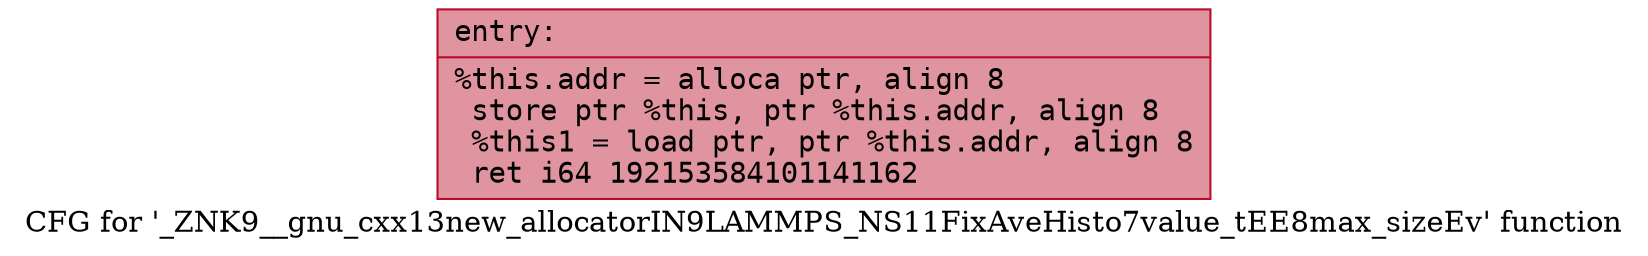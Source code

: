 digraph "CFG for '_ZNK9__gnu_cxx13new_allocatorIN9LAMMPS_NS11FixAveHisto7value_tEE8max_sizeEv' function" {
	label="CFG for '_ZNK9__gnu_cxx13new_allocatorIN9LAMMPS_NS11FixAveHisto7value_tEE8max_sizeEv' function";

	Node0x55c2f2e513b0 [shape=record,color="#b70d28ff", style=filled, fillcolor="#b70d2870" fontname="Courier",label="{entry:\l|  %this.addr = alloca ptr, align 8\l  store ptr %this, ptr %this.addr, align 8\l  %this1 = load ptr, ptr %this.addr, align 8\l  ret i64 192153584101141162\l}"];
}
